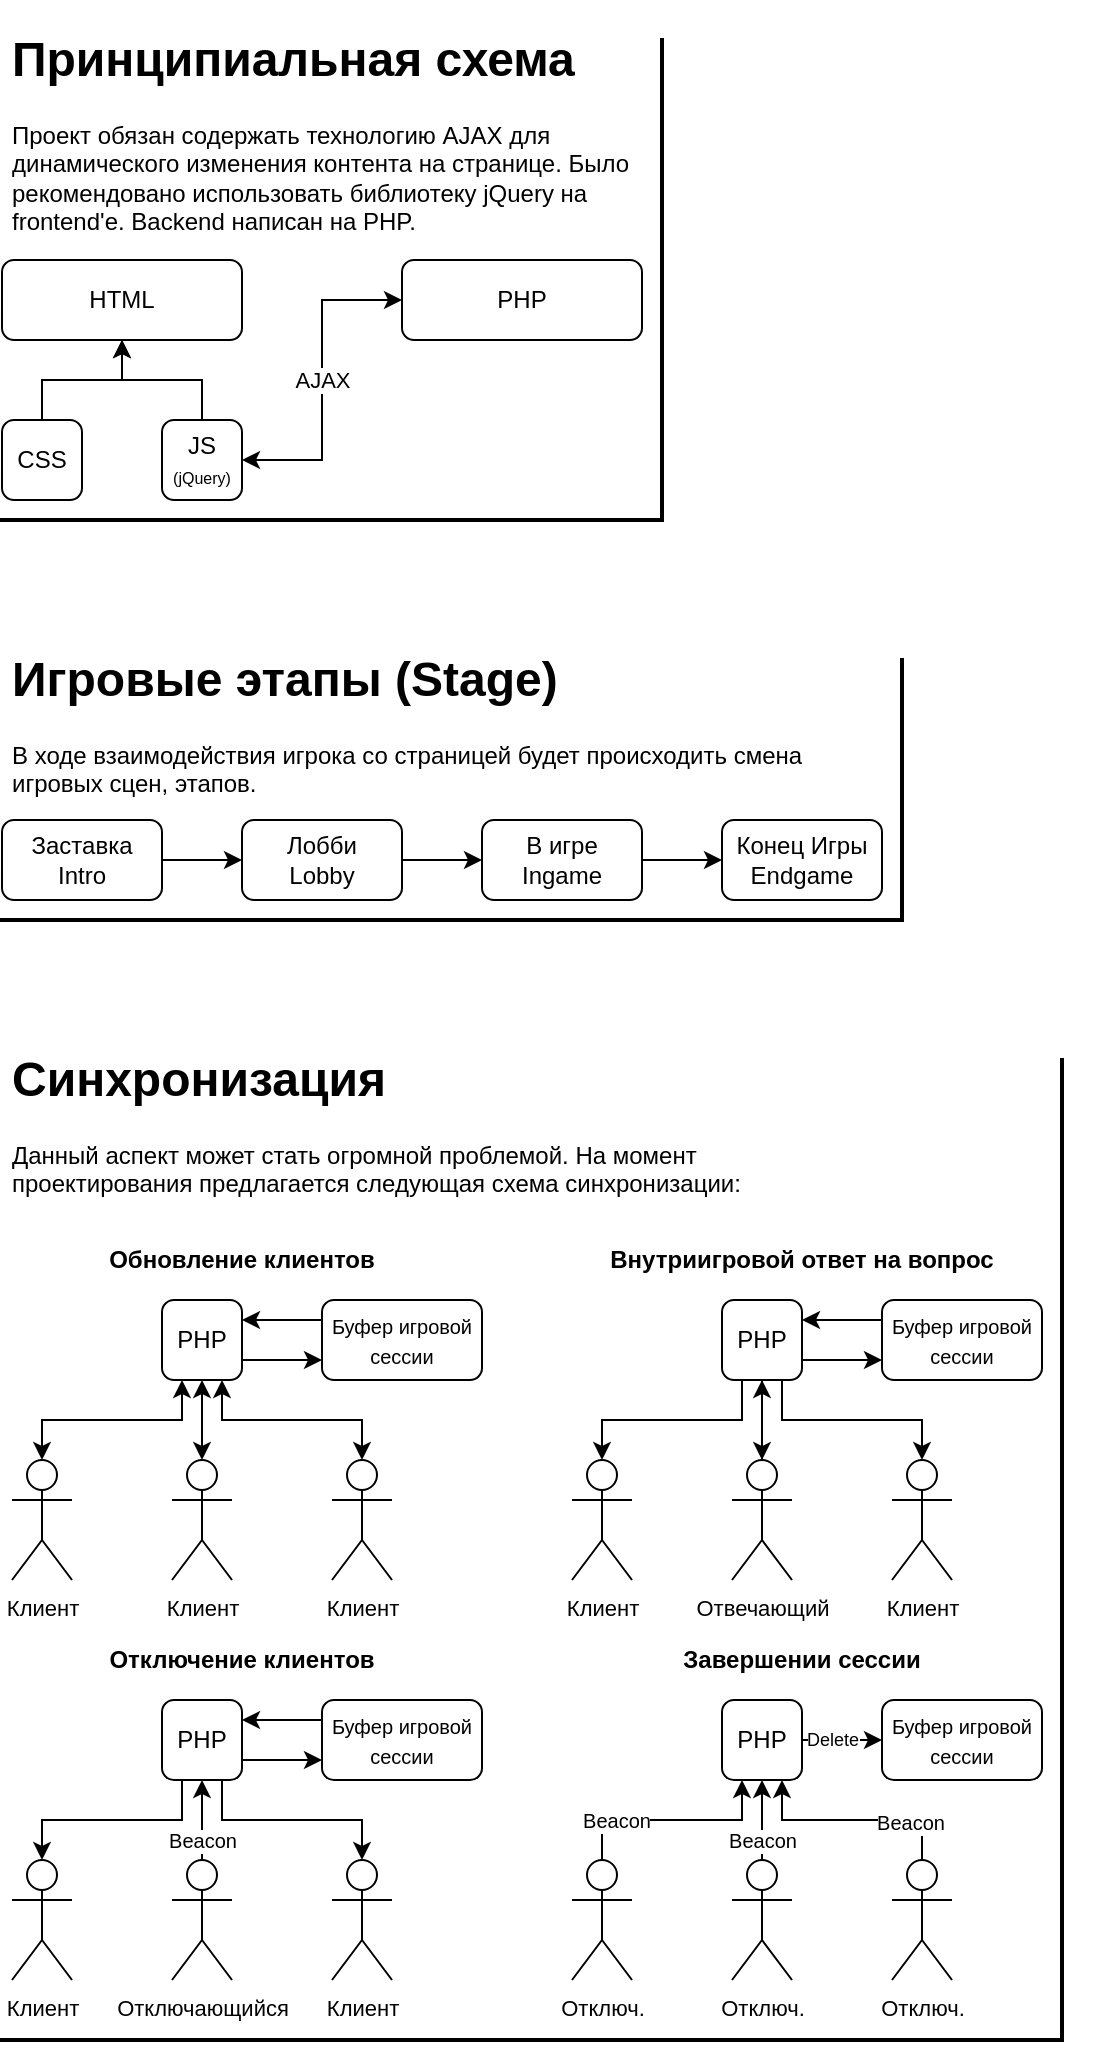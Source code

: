 <mxfile version="14.3.1" type="github">
  <diagram id="fdaFz8g7WsJd5ks0n-gx" name="Page-1">
    <mxGraphModel dx="2810" dy="1973" grid="1" gridSize="10" guides="1" tooltips="1" connect="1" arrows="1" fold="1" page="1" pageScale="1" pageWidth="827" pageHeight="1169" math="0" shadow="0">
      <root>
        <mxCell id="0" />
        <mxCell id="1" parent="0" />
        <mxCell id="Tfnw866Hx88FF2iFjDKs-1" value="HTML" style="rounded=1;whiteSpace=wrap;html=1;" vertex="1" parent="1">
          <mxGeometry x="120" y="160" width="120" height="40" as="geometry" />
        </mxCell>
        <mxCell id="Tfnw866Hx88FF2iFjDKs-3" style="edgeStyle=orthogonalEdgeStyle;rounded=0;orthogonalLoop=1;jettySize=auto;html=1;exitX=0.5;exitY=0;exitDx=0;exitDy=0;entryX=0.5;entryY=1;entryDx=0;entryDy=0;" edge="1" parent="1" source="Tfnw866Hx88FF2iFjDKs-2" target="Tfnw866Hx88FF2iFjDKs-1">
          <mxGeometry relative="1" as="geometry" />
        </mxCell>
        <mxCell id="Tfnw866Hx88FF2iFjDKs-2" value="CSS" style="rounded=1;whiteSpace=wrap;html=1;" vertex="1" parent="1">
          <mxGeometry x="120" y="240" width="40" height="40" as="geometry" />
        </mxCell>
        <mxCell id="Tfnw866Hx88FF2iFjDKs-5" style="edgeStyle=orthogonalEdgeStyle;rounded=0;orthogonalLoop=1;jettySize=auto;html=1;exitX=0.5;exitY=0;exitDx=0;exitDy=0;entryX=0.5;entryY=1;entryDx=0;entryDy=0;" edge="1" parent="1" source="Tfnw866Hx88FF2iFjDKs-4" target="Tfnw866Hx88FF2iFjDKs-1">
          <mxGeometry relative="1" as="geometry" />
        </mxCell>
        <mxCell id="Tfnw866Hx88FF2iFjDKs-7" style="edgeStyle=orthogonalEdgeStyle;rounded=0;orthogonalLoop=1;jettySize=auto;html=1;exitX=1;exitY=0.5;exitDx=0;exitDy=0;entryX=0;entryY=0.5;entryDx=0;entryDy=0;startArrow=classic;startFill=1;" edge="1" parent="1" source="Tfnw866Hx88FF2iFjDKs-4" target="Tfnw866Hx88FF2iFjDKs-6">
          <mxGeometry relative="1" as="geometry" />
        </mxCell>
        <mxCell id="Tfnw866Hx88FF2iFjDKs-9" value="AJAX" style="edgeLabel;html=1;align=center;verticalAlign=middle;resizable=0;points=[];" vertex="1" connectable="0" parent="Tfnw866Hx88FF2iFjDKs-7">
          <mxGeometry x="-0.126" relative="1" as="geometry">
            <mxPoint y="-10.38" as="offset" />
          </mxGeometry>
        </mxCell>
        <mxCell id="Tfnw866Hx88FF2iFjDKs-4" value="JS&lt;br&gt;&lt;font style=&quot;font-size: 8px&quot;&gt;(jQuery)&lt;/font&gt;" style="rounded=1;whiteSpace=wrap;html=1;" vertex="1" parent="1">
          <mxGeometry x="200" y="240" width="40" height="40" as="geometry" />
        </mxCell>
        <mxCell id="Tfnw866Hx88FF2iFjDKs-6" value="PHP" style="rounded=1;whiteSpace=wrap;html=1;" vertex="1" parent="1">
          <mxGeometry x="320" y="160" width="120" height="40" as="geometry" />
        </mxCell>
        <mxCell id="Tfnw866Hx88FF2iFjDKs-10" value="&lt;h1&gt;Принципиальная схема&lt;/h1&gt;&lt;p&gt;Проект обязан содержать технологию AJAX для динамического изменения контента на странице. Было рекомендовано использовать библиотеку jQuery на frontend&#39;е. Backend написан на PHP.&amp;nbsp;&lt;/p&gt;" style="text;html=1;strokeColor=none;fillColor=none;spacing=5;spacingTop=-20;whiteSpace=wrap;overflow=hidden;rounded=0;" vertex="1" parent="1">
          <mxGeometry x="120" y="40" width="320" height="120" as="geometry" />
        </mxCell>
        <mxCell id="Tfnw866Hx88FF2iFjDKs-13" value="" style="shape=partialRectangle;whiteSpace=wrap;html=1;top=0;left=0;fillColor=none;strokeWidth=2;" vertex="1" parent="1">
          <mxGeometry x="120" y="50" width="330" height="240" as="geometry" />
        </mxCell>
        <mxCell id="Tfnw866Hx88FF2iFjDKs-14" value="&lt;h1&gt;Игровые этапы (Stage)&lt;/h1&gt;&lt;p&gt;В ходе взаимодействия игрока со страницей будет происходить смена игровых сцен, этапов.&lt;/p&gt;" style="text;html=1;strokeColor=none;fillColor=none;spacing=5;spacingTop=-20;whiteSpace=wrap;overflow=hidden;rounded=0;" vertex="1" parent="1">
          <mxGeometry x="120" y="350" width="440" height="90" as="geometry" />
        </mxCell>
        <mxCell id="Tfnw866Hx88FF2iFjDKs-17" style="edgeStyle=orthogonalEdgeStyle;rounded=0;orthogonalLoop=1;jettySize=auto;html=1;exitX=1;exitY=0.5;exitDx=0;exitDy=0;entryX=0;entryY=0.5;entryDx=0;entryDy=0;startArrow=none;startFill=0;" edge="1" parent="1" source="Tfnw866Hx88FF2iFjDKs-15" target="Tfnw866Hx88FF2iFjDKs-16">
          <mxGeometry relative="1" as="geometry" />
        </mxCell>
        <mxCell id="Tfnw866Hx88FF2iFjDKs-15" value="&lt;font style=&quot;font-size: 12px&quot;&gt;Заставка&lt;br&gt;Intro&lt;/font&gt;" style="rounded=1;whiteSpace=wrap;html=1;align=center;" vertex="1" parent="1">
          <mxGeometry x="120" y="440" width="80" height="40" as="geometry" />
        </mxCell>
        <mxCell id="Tfnw866Hx88FF2iFjDKs-21" style="edgeStyle=orthogonalEdgeStyle;rounded=0;orthogonalLoop=1;jettySize=auto;html=1;exitX=1;exitY=0.5;exitDx=0;exitDy=0;entryX=0;entryY=0.5;entryDx=0;entryDy=0;startArrow=none;startFill=0;" edge="1" parent="1" source="Tfnw866Hx88FF2iFjDKs-16" target="Tfnw866Hx88FF2iFjDKs-18">
          <mxGeometry relative="1" as="geometry" />
        </mxCell>
        <mxCell id="Tfnw866Hx88FF2iFjDKs-16" value="&lt;font style=&quot;font-size: 12px&quot;&gt;Лобби&lt;br&gt;Lobby&lt;/font&gt;" style="rounded=1;whiteSpace=wrap;html=1;align=center;" vertex="1" parent="1">
          <mxGeometry x="240" y="440" width="80" height="40" as="geometry" />
        </mxCell>
        <mxCell id="Tfnw866Hx88FF2iFjDKs-22" style="edgeStyle=orthogonalEdgeStyle;rounded=0;orthogonalLoop=1;jettySize=auto;html=1;exitX=1;exitY=0.5;exitDx=0;exitDy=0;entryX=0;entryY=0.5;entryDx=0;entryDy=0;startArrow=none;startFill=0;" edge="1" parent="1" source="Tfnw866Hx88FF2iFjDKs-18" target="Tfnw866Hx88FF2iFjDKs-20">
          <mxGeometry relative="1" as="geometry" />
        </mxCell>
        <mxCell id="Tfnw866Hx88FF2iFjDKs-18" value="&lt;span&gt;В игре&lt;br&gt;Ingame&lt;br&gt;&lt;/span&gt;" style="rounded=1;whiteSpace=wrap;html=1;align=center;" vertex="1" parent="1">
          <mxGeometry x="360" y="440" width="80" height="40" as="geometry" />
        </mxCell>
        <mxCell id="Tfnw866Hx88FF2iFjDKs-20" value="&lt;span&gt;Конец Игры&lt;br&gt;Endgame&lt;br&gt;&lt;/span&gt;" style="rounded=1;whiteSpace=wrap;html=1;align=center;" vertex="1" parent="1">
          <mxGeometry x="480" y="440" width="80" height="40" as="geometry" />
        </mxCell>
        <mxCell id="Tfnw866Hx88FF2iFjDKs-23" value="" style="shape=partialRectangle;whiteSpace=wrap;html=1;top=0;left=0;fillColor=none;strokeWidth=2;" vertex="1" parent="1">
          <mxGeometry x="120" y="360" width="450" height="130" as="geometry" />
        </mxCell>
        <mxCell id="Tfnw866Hx88FF2iFjDKs-25" value="&lt;h1&gt;Синхронизация&lt;/h1&gt;&lt;p&gt;Данный аспект может стать огромной проблемой. На момент проектирования предлагается следующая схема синхронизации:&lt;/p&gt;" style="text;html=1;strokeColor=none;fillColor=none;spacing=5;spacingTop=-20;whiteSpace=wrap;overflow=hidden;rounded=0;" vertex="1" parent="1">
          <mxGeometry x="120" y="550" width="400" height="80" as="geometry" />
        </mxCell>
        <mxCell id="Tfnw866Hx88FF2iFjDKs-62" value="" style="group" vertex="1" connectable="0" parent="1">
          <mxGeometry x="125" y="760" width="190" height="60" as="geometry" />
        </mxCell>
        <mxCell id="Tfnw866Hx88FF2iFjDKs-63" value="&lt;font style=&quot;font-size: 11px&quot;&gt;Клиент&lt;/font&gt;" style="shape=umlActor;verticalLabelPosition=bottom;verticalAlign=top;html=1;outlineConnect=0;align=center;" vertex="1" parent="Tfnw866Hx88FF2iFjDKs-62">
          <mxGeometry width="30" height="60" as="geometry" />
        </mxCell>
        <mxCell id="Tfnw866Hx88FF2iFjDKs-64" value="&lt;font style=&quot;font-size: 11px&quot;&gt;Клиент&lt;/font&gt;" style="shape=umlActor;verticalLabelPosition=bottom;verticalAlign=top;html=1;outlineConnect=0;align=center;" vertex="1" parent="Tfnw866Hx88FF2iFjDKs-62">
          <mxGeometry x="80" width="30" height="60" as="geometry" />
        </mxCell>
        <mxCell id="Tfnw866Hx88FF2iFjDKs-65" value="&lt;font style=&quot;font-size: 11px&quot;&gt;Клиент&lt;/font&gt;" style="shape=umlActor;verticalLabelPosition=bottom;verticalAlign=top;html=1;outlineConnect=0;align=center;" vertex="1" parent="Tfnw866Hx88FF2iFjDKs-62">
          <mxGeometry x="160" width="30" height="60" as="geometry" />
        </mxCell>
        <mxCell id="Tfnw866Hx88FF2iFjDKs-74" style="edgeStyle=orthogonalEdgeStyle;rounded=0;orthogonalLoop=1;jettySize=auto;html=1;exitX=0.25;exitY=1;exitDx=0;exitDy=0;entryX=0.5;entryY=0;entryDx=0;entryDy=0;entryPerimeter=0;startArrow=classic;startFill=1;" edge="1" parent="1" source="Tfnw866Hx88FF2iFjDKs-67" target="Tfnw866Hx88FF2iFjDKs-63">
          <mxGeometry relative="1" as="geometry" />
        </mxCell>
        <mxCell id="Tfnw866Hx88FF2iFjDKs-75" style="edgeStyle=orthogonalEdgeStyle;rounded=0;orthogonalLoop=1;jettySize=auto;html=1;exitX=0.5;exitY=1;exitDx=0;exitDy=0;entryX=0.5;entryY=0;entryDx=0;entryDy=0;entryPerimeter=0;startArrow=classic;startFill=1;" edge="1" parent="1" source="Tfnw866Hx88FF2iFjDKs-67" target="Tfnw866Hx88FF2iFjDKs-64">
          <mxGeometry relative="1" as="geometry" />
        </mxCell>
        <mxCell id="Tfnw866Hx88FF2iFjDKs-77" style="edgeStyle=orthogonalEdgeStyle;rounded=0;orthogonalLoop=1;jettySize=auto;html=1;exitX=0.75;exitY=1;exitDx=0;exitDy=0;entryX=0.5;entryY=0;entryDx=0;entryDy=0;entryPerimeter=0;startArrow=classic;startFill=1;" edge="1" parent="1" source="Tfnw866Hx88FF2iFjDKs-67" target="Tfnw866Hx88FF2iFjDKs-65">
          <mxGeometry relative="1" as="geometry" />
        </mxCell>
        <mxCell id="Tfnw866Hx88FF2iFjDKs-95" style="edgeStyle=orthogonalEdgeStyle;rounded=0;orthogonalLoop=1;jettySize=auto;html=1;exitX=1;exitY=0.75;exitDx=0;exitDy=0;entryX=0;entryY=0.75;entryDx=0;entryDy=0;startArrow=none;startFill=0;" edge="1" parent="1" source="Tfnw866Hx88FF2iFjDKs-67" target="Tfnw866Hx88FF2iFjDKs-71">
          <mxGeometry relative="1" as="geometry" />
        </mxCell>
        <mxCell id="Tfnw866Hx88FF2iFjDKs-67" value="PHP" style="rounded=1;whiteSpace=wrap;html=1;align=center;" vertex="1" parent="1">
          <mxGeometry x="200" y="680" width="40" height="40" as="geometry" />
        </mxCell>
        <mxCell id="Tfnw866Hx88FF2iFjDKs-96" style="edgeStyle=orthogonalEdgeStyle;rounded=0;orthogonalLoop=1;jettySize=auto;html=1;exitX=0;exitY=0.25;exitDx=0;exitDy=0;entryX=1;entryY=0.25;entryDx=0;entryDy=0;startArrow=none;startFill=0;" edge="1" parent="1" source="Tfnw866Hx88FF2iFjDKs-71" target="Tfnw866Hx88FF2iFjDKs-67">
          <mxGeometry relative="1" as="geometry" />
        </mxCell>
        <mxCell id="Tfnw866Hx88FF2iFjDKs-71" value="&lt;font style=&quot;font-size: 10px&quot;&gt;Буфер игровой сессии&lt;/font&gt;" style="rounded=1;whiteSpace=wrap;html=1;align=center;" vertex="1" parent="1">
          <mxGeometry x="280" y="680" width="80" height="40" as="geometry" />
        </mxCell>
        <mxCell id="Tfnw866Hx88FF2iFjDKs-72" value="&lt;b&gt;Обновление клиентов&lt;/b&gt;" style="text;html=1;strokeColor=none;fillColor=none;align=center;verticalAlign=middle;whiteSpace=wrap;rounded=0;" vertex="1" parent="1">
          <mxGeometry x="120" y="640" width="240" height="40" as="geometry" />
        </mxCell>
        <mxCell id="Tfnw866Hx88FF2iFjDKs-78" value="" style="group" vertex="1" connectable="0" parent="1">
          <mxGeometry x="405" y="760" width="190" height="60" as="geometry" />
        </mxCell>
        <mxCell id="Tfnw866Hx88FF2iFjDKs-79" value="&lt;font style=&quot;font-size: 11px&quot;&gt;Клиент&lt;/font&gt;" style="shape=umlActor;verticalLabelPosition=bottom;verticalAlign=top;html=1;outlineConnect=0;align=center;" vertex="1" parent="Tfnw866Hx88FF2iFjDKs-78">
          <mxGeometry width="30" height="60" as="geometry" />
        </mxCell>
        <mxCell id="Tfnw866Hx88FF2iFjDKs-80" value="&lt;span style=&quot;font-size: 11px&quot;&gt;Отвечающий&lt;/span&gt;" style="shape=umlActor;verticalLabelPosition=bottom;verticalAlign=top;html=1;outlineConnect=0;align=center;" vertex="1" parent="Tfnw866Hx88FF2iFjDKs-78">
          <mxGeometry x="80" width="30" height="60" as="geometry" />
        </mxCell>
        <mxCell id="Tfnw866Hx88FF2iFjDKs-81" value="&lt;font style=&quot;font-size: 11px&quot;&gt;Клиент&lt;/font&gt;" style="shape=umlActor;verticalLabelPosition=bottom;verticalAlign=top;html=1;outlineConnect=0;align=center;" vertex="1" parent="Tfnw866Hx88FF2iFjDKs-78">
          <mxGeometry x="160" width="30" height="60" as="geometry" />
        </mxCell>
        <mxCell id="Tfnw866Hx88FF2iFjDKs-89" style="edgeStyle=orthogonalEdgeStyle;rounded=0;orthogonalLoop=1;jettySize=auto;html=1;exitX=1;exitY=0.75;exitDx=0;exitDy=0;entryX=0;entryY=0.75;entryDx=0;entryDy=0;startArrow=none;startFill=0;" edge="1" parent="1" source="Tfnw866Hx88FF2iFjDKs-85" target="Tfnw866Hx88FF2iFjDKs-87">
          <mxGeometry relative="1" as="geometry" />
        </mxCell>
        <mxCell id="Tfnw866Hx88FF2iFjDKs-92" style="edgeStyle=orthogonalEdgeStyle;rounded=0;orthogonalLoop=1;jettySize=auto;html=1;exitX=0.25;exitY=1;exitDx=0;exitDy=0;entryX=0.5;entryY=0;entryDx=0;entryDy=0;entryPerimeter=0;startArrow=none;startFill=0;" edge="1" parent="1" source="Tfnw866Hx88FF2iFjDKs-85" target="Tfnw866Hx88FF2iFjDKs-79">
          <mxGeometry relative="1" as="geometry" />
        </mxCell>
        <mxCell id="Tfnw866Hx88FF2iFjDKs-93" style="edgeStyle=orthogonalEdgeStyle;rounded=0;orthogonalLoop=1;jettySize=auto;html=1;exitX=0.75;exitY=1;exitDx=0;exitDy=0;entryX=0.5;entryY=0;entryDx=0;entryDy=0;entryPerimeter=0;startArrow=none;startFill=0;" edge="1" parent="1" source="Tfnw866Hx88FF2iFjDKs-85" target="Tfnw866Hx88FF2iFjDKs-81">
          <mxGeometry relative="1" as="geometry" />
        </mxCell>
        <mxCell id="Tfnw866Hx88FF2iFjDKs-94" style="edgeStyle=orthogonalEdgeStyle;rounded=0;orthogonalLoop=1;jettySize=auto;html=1;exitX=0.5;exitY=1;exitDx=0;exitDy=0;entryX=0.5;entryY=0;entryDx=0;entryDy=0;entryPerimeter=0;startArrow=none;startFill=0;" edge="1" parent="1" source="Tfnw866Hx88FF2iFjDKs-85" target="Tfnw866Hx88FF2iFjDKs-80">
          <mxGeometry relative="1" as="geometry" />
        </mxCell>
        <mxCell id="Tfnw866Hx88FF2iFjDKs-85" value="PHP" style="rounded=1;whiteSpace=wrap;html=1;align=center;" vertex="1" parent="1">
          <mxGeometry x="480" y="680" width="40" height="40" as="geometry" />
        </mxCell>
        <mxCell id="Tfnw866Hx88FF2iFjDKs-90" style="edgeStyle=orthogonalEdgeStyle;rounded=0;orthogonalLoop=1;jettySize=auto;html=1;exitX=0;exitY=0.25;exitDx=0;exitDy=0;entryX=1;entryY=0.25;entryDx=0;entryDy=0;startArrow=none;startFill=0;" edge="1" parent="1" source="Tfnw866Hx88FF2iFjDKs-87" target="Tfnw866Hx88FF2iFjDKs-85">
          <mxGeometry relative="1" as="geometry" />
        </mxCell>
        <mxCell id="Tfnw866Hx88FF2iFjDKs-87" value="&lt;font style=&quot;font-size: 10px&quot;&gt;Буфер игровой сессии&lt;/font&gt;" style="rounded=1;whiteSpace=wrap;html=1;align=center;" vertex="1" parent="1">
          <mxGeometry x="560" y="680" width="80" height="40" as="geometry" />
        </mxCell>
        <mxCell id="Tfnw866Hx88FF2iFjDKs-88" value="&lt;b&gt;Внутриигровой ответ на вопрос&lt;/b&gt;" style="text;html=1;strokeColor=none;fillColor=none;align=center;verticalAlign=middle;whiteSpace=wrap;rounded=0;" vertex="1" parent="1">
          <mxGeometry x="400" y="640" width="240" height="40" as="geometry" />
        </mxCell>
        <mxCell id="Tfnw866Hx88FF2iFjDKs-91" style="edgeStyle=orthogonalEdgeStyle;rounded=0;orthogonalLoop=1;jettySize=auto;html=1;exitX=0.5;exitY=0;exitDx=0;exitDy=0;exitPerimeter=0;entryX=0.5;entryY=1;entryDx=0;entryDy=0;startArrow=none;startFill=0;" edge="1" parent="1" source="Tfnw866Hx88FF2iFjDKs-80" target="Tfnw866Hx88FF2iFjDKs-85">
          <mxGeometry relative="1" as="geometry" />
        </mxCell>
        <mxCell id="Tfnw866Hx88FF2iFjDKs-99" value="" style="group" vertex="1" connectable="0" parent="1">
          <mxGeometry x="125" y="960" width="190" height="60" as="geometry" />
        </mxCell>
        <mxCell id="Tfnw866Hx88FF2iFjDKs-100" value="&lt;font style=&quot;font-size: 11px&quot;&gt;Клиент&lt;/font&gt;" style="shape=umlActor;verticalLabelPosition=bottom;verticalAlign=top;html=1;outlineConnect=0;align=center;" vertex="1" parent="Tfnw866Hx88FF2iFjDKs-99">
          <mxGeometry width="30" height="60" as="geometry" />
        </mxCell>
        <mxCell id="Tfnw866Hx88FF2iFjDKs-101" value="&lt;span style=&quot;font-size: 11px&quot;&gt;Отключающийся&lt;/span&gt;" style="shape=umlActor;verticalLabelPosition=bottom;verticalAlign=top;html=1;outlineConnect=0;align=center;" vertex="1" parent="Tfnw866Hx88FF2iFjDKs-99">
          <mxGeometry x="80" width="30" height="60" as="geometry" />
        </mxCell>
        <mxCell id="Tfnw866Hx88FF2iFjDKs-102" value="&lt;font style=&quot;font-size: 11px&quot;&gt;Клиент&lt;/font&gt;" style="shape=umlActor;verticalLabelPosition=bottom;verticalAlign=top;html=1;outlineConnect=0;align=center;" vertex="1" parent="Tfnw866Hx88FF2iFjDKs-99">
          <mxGeometry x="160" width="30" height="60" as="geometry" />
        </mxCell>
        <mxCell id="Tfnw866Hx88FF2iFjDKs-103" style="edgeStyle=orthogonalEdgeStyle;rounded=0;orthogonalLoop=1;jettySize=auto;html=1;exitX=1;exitY=0.75;exitDx=0;exitDy=0;entryX=0;entryY=0.75;entryDx=0;entryDy=0;startArrow=none;startFill=0;" edge="1" parent="1" source="Tfnw866Hx88FF2iFjDKs-107" target="Tfnw866Hx88FF2iFjDKs-109">
          <mxGeometry relative="1" as="geometry" />
        </mxCell>
        <mxCell id="Tfnw866Hx88FF2iFjDKs-104" style="edgeStyle=orthogonalEdgeStyle;rounded=0;orthogonalLoop=1;jettySize=auto;html=1;exitX=0.25;exitY=1;exitDx=0;exitDy=0;entryX=0.5;entryY=0;entryDx=0;entryDy=0;entryPerimeter=0;startArrow=none;startFill=0;" edge="1" parent="1" source="Tfnw866Hx88FF2iFjDKs-107" target="Tfnw866Hx88FF2iFjDKs-100">
          <mxGeometry relative="1" as="geometry" />
        </mxCell>
        <mxCell id="Tfnw866Hx88FF2iFjDKs-105" style="edgeStyle=orthogonalEdgeStyle;rounded=0;orthogonalLoop=1;jettySize=auto;html=1;exitX=0.75;exitY=1;exitDx=0;exitDy=0;entryX=0.5;entryY=0;entryDx=0;entryDy=0;entryPerimeter=0;startArrow=none;startFill=0;" edge="1" parent="1" source="Tfnw866Hx88FF2iFjDKs-107" target="Tfnw866Hx88FF2iFjDKs-102">
          <mxGeometry relative="1" as="geometry" />
        </mxCell>
        <mxCell id="Tfnw866Hx88FF2iFjDKs-107" value="PHP" style="rounded=1;whiteSpace=wrap;html=1;align=center;" vertex="1" parent="1">
          <mxGeometry x="200" y="880" width="40" height="40" as="geometry" />
        </mxCell>
        <mxCell id="Tfnw866Hx88FF2iFjDKs-108" style="edgeStyle=orthogonalEdgeStyle;rounded=0;orthogonalLoop=1;jettySize=auto;html=1;exitX=0;exitY=0.25;exitDx=0;exitDy=0;entryX=1;entryY=0.25;entryDx=0;entryDy=0;startArrow=none;startFill=0;" edge="1" parent="1" source="Tfnw866Hx88FF2iFjDKs-109" target="Tfnw866Hx88FF2iFjDKs-107">
          <mxGeometry relative="1" as="geometry" />
        </mxCell>
        <mxCell id="Tfnw866Hx88FF2iFjDKs-109" value="&lt;font style=&quot;font-size: 10px&quot;&gt;Буфер игровой сессии&lt;/font&gt;" style="rounded=1;whiteSpace=wrap;html=1;align=center;" vertex="1" parent="1">
          <mxGeometry x="280" y="880" width="80" height="40" as="geometry" />
        </mxCell>
        <mxCell id="Tfnw866Hx88FF2iFjDKs-110" value="&lt;b&gt;Отключение клиентов&lt;/b&gt;" style="text;html=1;strokeColor=none;fillColor=none;align=center;verticalAlign=middle;whiteSpace=wrap;rounded=0;" vertex="1" parent="1">
          <mxGeometry x="120" y="840" width="240" height="40" as="geometry" />
        </mxCell>
        <mxCell id="Tfnw866Hx88FF2iFjDKs-113" style="edgeStyle=orthogonalEdgeStyle;rounded=0;orthogonalLoop=1;jettySize=auto;html=1;exitX=0.5;exitY=0;exitDx=0;exitDy=0;exitPerimeter=0;entryX=0.5;entryY=1;entryDx=0;entryDy=0;startArrow=none;startFill=0;" edge="1" parent="1" source="Tfnw866Hx88FF2iFjDKs-101" target="Tfnw866Hx88FF2iFjDKs-107">
          <mxGeometry relative="1" as="geometry" />
        </mxCell>
        <mxCell id="Tfnw866Hx88FF2iFjDKs-114" value="Beacon" style="edgeLabel;html=1;align=center;verticalAlign=middle;resizable=0;points=[];fontSize=10;" vertex="1" connectable="0" parent="Tfnw866Hx88FF2iFjDKs-113">
          <mxGeometry x="-0.303" relative="1" as="geometry">
            <mxPoint y="3.95" as="offset" />
          </mxGeometry>
        </mxCell>
        <mxCell id="Tfnw866Hx88FF2iFjDKs-115" value="" style="group" vertex="1" connectable="0" parent="1">
          <mxGeometry x="405" y="960" width="265" height="100" as="geometry" />
        </mxCell>
        <mxCell id="Tfnw866Hx88FF2iFjDKs-116" value="&lt;font style=&quot;font-size: 11px&quot;&gt;Отключ.&lt;/font&gt;" style="shape=umlActor;verticalLabelPosition=bottom;verticalAlign=top;html=1;outlineConnect=0;align=center;" vertex="1" parent="Tfnw866Hx88FF2iFjDKs-115">
          <mxGeometry width="30" height="60" as="geometry" />
        </mxCell>
        <mxCell id="Tfnw866Hx88FF2iFjDKs-117" value="&lt;span style=&quot;font-size: 11px&quot;&gt;Отключ.&lt;/span&gt;" style="shape=umlActor;verticalLabelPosition=bottom;verticalAlign=top;html=1;outlineConnect=0;align=center;" vertex="1" parent="Tfnw866Hx88FF2iFjDKs-115">
          <mxGeometry x="80" width="30" height="60" as="geometry" />
        </mxCell>
        <mxCell id="Tfnw866Hx88FF2iFjDKs-118" value="&lt;font style=&quot;font-size: 11px&quot;&gt;Отключ.&lt;/font&gt;" style="shape=umlActor;verticalLabelPosition=bottom;verticalAlign=top;html=1;outlineConnect=0;align=center;" vertex="1" parent="Tfnw866Hx88FF2iFjDKs-115">
          <mxGeometry x="160" width="30" height="60" as="geometry" />
        </mxCell>
        <mxCell id="Tfnw866Hx88FF2iFjDKs-134" style="edgeStyle=orthogonalEdgeStyle;rounded=0;orthogonalLoop=1;jettySize=auto;html=1;exitX=1;exitY=0.5;exitDx=0;exitDy=0;entryX=0;entryY=0.5;entryDx=0;entryDy=0;startArrow=none;startFill=0;fontSize=10;" edge="1" parent="1" source="Tfnw866Hx88FF2iFjDKs-123" target="Tfnw866Hx88FF2iFjDKs-125">
          <mxGeometry relative="1" as="geometry" />
        </mxCell>
        <mxCell id="Tfnw866Hx88FF2iFjDKs-135" value="&lt;font style=&quot;font-size: 9px&quot;&gt;Delete&lt;/font&gt;" style="edgeLabel;html=1;align=center;verticalAlign=middle;resizable=0;points=[];fontSize=10;" vertex="1" connectable="0" parent="Tfnw866Hx88FF2iFjDKs-134">
          <mxGeometry x="-0.267" y="1" relative="1" as="geometry">
            <mxPoint as="offset" />
          </mxGeometry>
        </mxCell>
        <mxCell id="Tfnw866Hx88FF2iFjDKs-123" value="PHP" style="rounded=1;whiteSpace=wrap;html=1;align=center;" vertex="1" parent="1">
          <mxGeometry x="480" y="880" width="40" height="40" as="geometry" />
        </mxCell>
        <mxCell id="Tfnw866Hx88FF2iFjDKs-125" value="&lt;font style=&quot;font-size: 10px&quot;&gt;Буфер игровой сессии&lt;/font&gt;" style="rounded=1;whiteSpace=wrap;html=1;align=center;" vertex="1" parent="1">
          <mxGeometry x="560" y="880" width="80" height="40" as="geometry" />
        </mxCell>
        <mxCell id="Tfnw866Hx88FF2iFjDKs-126" value="&lt;b&gt;Завершении сессии&lt;/b&gt;" style="text;html=1;strokeColor=none;fillColor=none;align=center;verticalAlign=middle;whiteSpace=wrap;rounded=0;" vertex="1" parent="1">
          <mxGeometry x="400" y="840" width="240" height="40" as="geometry" />
        </mxCell>
        <mxCell id="Tfnw866Hx88FF2iFjDKs-128" style="edgeStyle=orthogonalEdgeStyle;rounded=0;orthogonalLoop=1;jettySize=auto;html=1;exitX=0.5;exitY=0;exitDx=0;exitDy=0;exitPerimeter=0;entryX=0.25;entryY=1;entryDx=0;entryDy=0;startArrow=none;startFill=0;fontSize=10;" edge="1" parent="1" source="Tfnw866Hx88FF2iFjDKs-116" target="Tfnw866Hx88FF2iFjDKs-123">
          <mxGeometry relative="1" as="geometry" />
        </mxCell>
        <mxCell id="Tfnw866Hx88FF2iFjDKs-131" value="Beacon" style="edgeLabel;html=1;align=center;verticalAlign=middle;resizable=0;points=[];fontSize=10;" vertex="1" connectable="0" parent="Tfnw866Hx88FF2iFjDKs-128">
          <mxGeometry x="-0.513" relative="1" as="geometry">
            <mxPoint as="offset" />
          </mxGeometry>
        </mxCell>
        <mxCell id="Tfnw866Hx88FF2iFjDKs-129" style="edgeStyle=orthogonalEdgeStyle;rounded=0;orthogonalLoop=1;jettySize=auto;html=1;exitX=0.5;exitY=0;exitDx=0;exitDy=0;exitPerimeter=0;entryX=0.5;entryY=1;entryDx=0;entryDy=0;startArrow=none;startFill=0;fontSize=10;" edge="1" parent="1" source="Tfnw866Hx88FF2iFjDKs-117" target="Tfnw866Hx88FF2iFjDKs-123">
          <mxGeometry relative="1" as="geometry" />
        </mxCell>
        <mxCell id="Tfnw866Hx88FF2iFjDKs-133" value="Beacon" style="edgeLabel;html=1;align=center;verticalAlign=middle;resizable=0;points=[];fontSize=10;" vertex="1" connectable="0" parent="Tfnw866Hx88FF2iFjDKs-129">
          <mxGeometry x="-0.301" y="-1" relative="1" as="geometry">
            <mxPoint x="-1" y="3.98" as="offset" />
          </mxGeometry>
        </mxCell>
        <mxCell id="Tfnw866Hx88FF2iFjDKs-130" style="edgeStyle=orthogonalEdgeStyle;rounded=0;orthogonalLoop=1;jettySize=auto;html=1;exitX=0.5;exitY=0;exitDx=0;exitDy=0;exitPerimeter=0;entryX=0.75;entryY=1;entryDx=0;entryDy=0;startArrow=none;startFill=0;fontSize=10;" edge="1" parent="1" source="Tfnw866Hx88FF2iFjDKs-118" target="Tfnw866Hx88FF2iFjDKs-123">
          <mxGeometry relative="1" as="geometry" />
        </mxCell>
        <mxCell id="Tfnw866Hx88FF2iFjDKs-132" value="Beacon" style="edgeLabel;html=1;align=center;verticalAlign=middle;resizable=0;points=[];fontSize=10;" vertex="1" connectable="0" parent="Tfnw866Hx88FF2iFjDKs-130">
          <mxGeometry x="-0.527" y="1" relative="1" as="geometry">
            <mxPoint as="offset" />
          </mxGeometry>
        </mxCell>
        <mxCell id="Tfnw866Hx88FF2iFjDKs-136" value="" style="shape=partialRectangle;whiteSpace=wrap;html=1;top=0;left=0;fillColor=none;rounded=0;strokeColor=#000000;strokeWidth=2;align=center;" vertex="1" parent="1">
          <mxGeometry x="120" y="560" width="530" height="490" as="geometry" />
        </mxCell>
      </root>
    </mxGraphModel>
  </diagram>
</mxfile>
